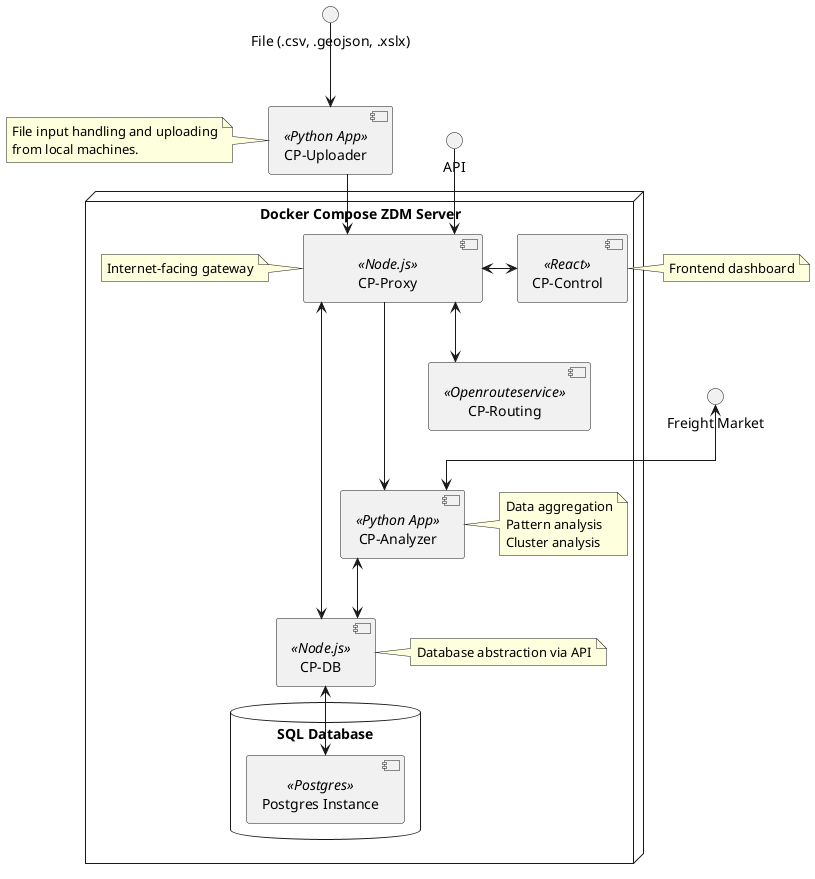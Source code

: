 @startuml

skinparam linetype polyline
skinparam linetype ortho

node "Docker Compose ZDM Server" {
    
    component [           CP-Proxy           ] as proxy <<Node.js>>
    component [CP-Control] as control <<React>>
    

    component [CP-Routing] as routing <<Openrouteservice>>
    component [CP-Analyzer] as analyzer <<Python App>>
    component [CP-DB] as db <<Node.js>>
    database "SQL Database" {
        component [Postgres Instance] as postgres <<Postgres>>
    }

    note right of db
        Database abstraction via API
    end note

    note right of analyzer
        Data aggregation
        Pattern analysis
        Cluster analysis
    end note

    note left of proxy
        Internet-facing gateway
    end note
}

component [CP-Uploader] as uploader <<Python App>>

interface "Freight Market" as market
interface "File (.csv, .geojson, .xslx)" as file
interface "API" as api


proxy <-> control
uploader --> proxy
proxy <--> routing
proxy ---> analyzer
proxy <--> db
analyzer <--> db
db <--> postgres
market <--> analyzer
file --> uploader
api --> proxy

note left of uploader
    File input handling and uploading
    from local machines.
end note


note right of control
    Frontend dashboard
end note


@enduml
